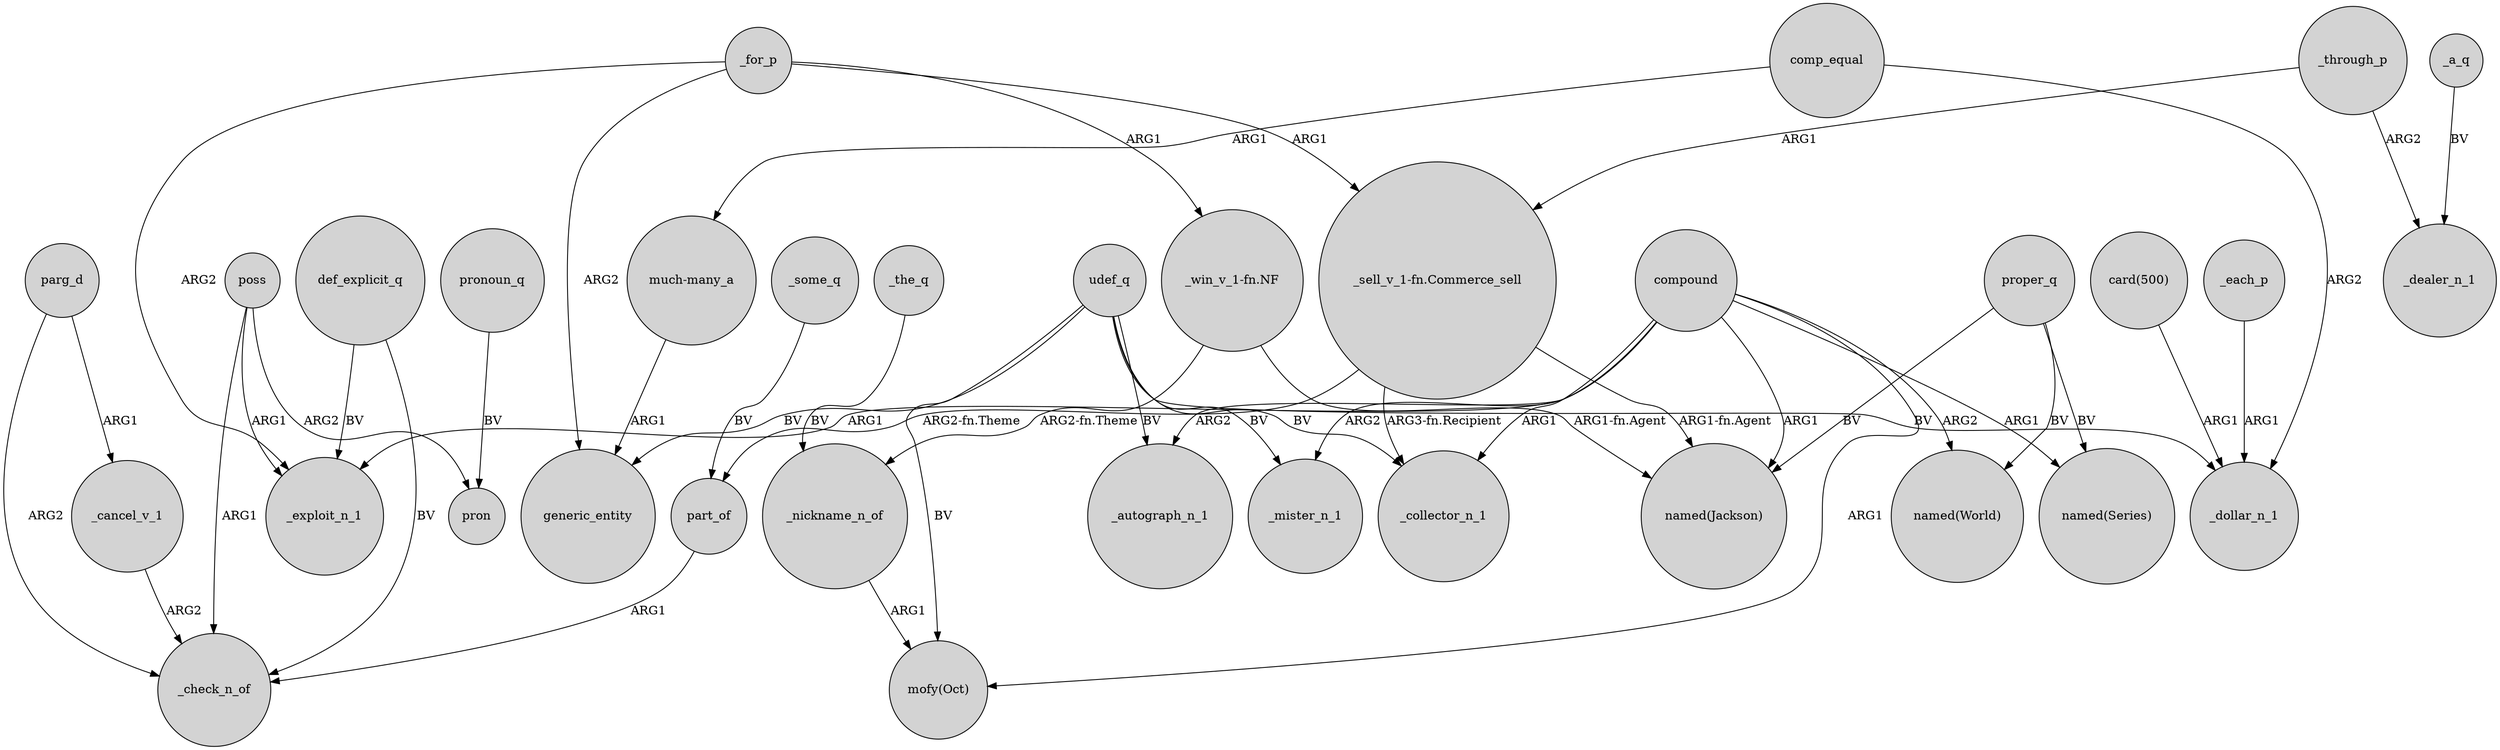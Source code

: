 digraph {
	node [shape=circle style=filled]
	_nickname_n_of -> "mofy(Oct)" [label=ARG1]
	_for_p -> _exploit_n_1 [label=ARG2]
	_for_p -> "_win_v_1-fn.NF" [label=ARG1]
	_cancel_v_1 -> _check_n_of [label=ARG2]
	udef_q -> generic_entity [label=BV]
	poss -> pron [label=ARG2]
	compound -> _exploit_n_1 [label=ARG1]
	"_win_v_1-fn.NF" -> _nickname_n_of [label="ARG2-fn.Theme"]
	"much-many_a" -> generic_entity [label=ARG1]
	compound -> _autograph_n_1 [label=ARG2]
	compound -> _mister_n_1 [label=ARG2]
	udef_q -> "mofy(Oct)" [label=BV]
	parg_d -> _cancel_v_1 [label=ARG1]
	compound -> "named(Series)" [label=ARG1]
	_for_p -> generic_entity [label=ARG2]
	udef_q -> _mister_n_1 [label=BV]
	proper_q -> "named(Series)" [label=BV]
	udef_q -> _collector_n_1 [label=BV]
	compound -> _collector_n_1 [label=ARG1]
	comp_equal -> "much-many_a" [label=ARG1]
	_the_q -> _nickname_n_of [label=BV]
	"_sell_v_1-fn.Commerce_sell" -> "named(Jackson)" [label="ARG1-fn.Agent"]
	def_explicit_q -> _exploit_n_1 [label=BV]
	comp_equal -> _dollar_n_1 [label=ARG2]
	part_of -> _check_n_of [label=ARG1]
	udef_q -> _autograph_n_1 [label=BV]
	_some_q -> part_of [label=BV]
	pronoun_q -> pron [label=BV]
	_through_p -> "_sell_v_1-fn.Commerce_sell" [label=ARG1]
	"_win_v_1-fn.NF" -> "named(Jackson)" [label="ARG1-fn.Agent"]
	parg_d -> _check_n_of [label=ARG2]
	proper_q -> "named(Jackson)" [label=BV]
	compound -> "named(World)" [label=ARG2]
	proper_q -> "named(World)" [label=BV]
	"_sell_v_1-fn.Commerce_sell" -> part_of [label="ARG2-fn.Theme"]
	_for_p -> "_sell_v_1-fn.Commerce_sell" [label=ARG1]
	def_explicit_q -> _check_n_of [label=BV]
	"_sell_v_1-fn.Commerce_sell" -> _collector_n_1 [label="ARG3-fn.Recipient"]
	_through_p -> _dealer_n_1 [label=ARG2]
	compound -> "mofy(Oct)" [label=ARG1]
	_a_q -> _dealer_n_1 [label=BV]
	compound -> "named(Jackson)" [label=ARG1]
	"card(500)" -> _dollar_n_1 [label=ARG1]
	poss -> _exploit_n_1 [label=ARG1]
	udef_q -> _dollar_n_1 [label=BV]
	_each_p -> _dollar_n_1 [label=ARG1]
	poss -> _check_n_of [label=ARG1]
}
